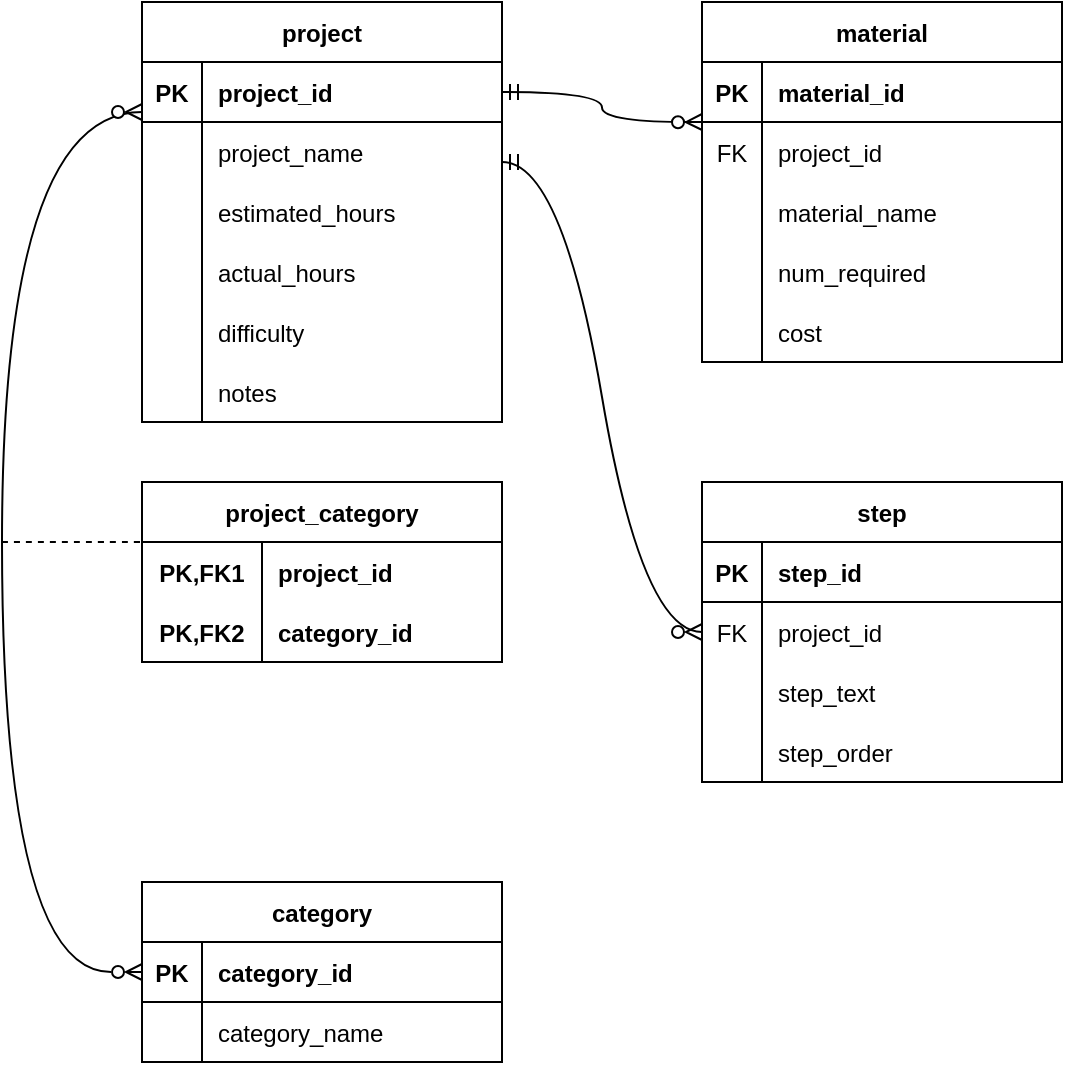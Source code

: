 <mxfile version="20.8.16" type="device"><diagram name="Page-1" id="vd5ZAED1ioh8ZIttAmGi"><mxGraphModel dx="1434" dy="836" grid="1" gridSize="10" guides="1" tooltips="1" connect="1" arrows="1" fold="1" page="1" pageScale="1" pageWidth="850" pageHeight="1100" math="0" shadow="0"><root><mxCell id="0"/><mxCell id="1" parent="0"/><mxCell id="eRxFpNQSaS_30w9DqXsC-2" value="project" style="shape=table;startSize=30;container=1;collapsible=1;childLayout=tableLayout;fixedRows=1;rowLines=0;fontStyle=1;align=center;resizeLast=1;" vertex="1" parent="1"><mxGeometry x="120" y="40" width="180" height="210" as="geometry"/></mxCell><mxCell id="eRxFpNQSaS_30w9DqXsC-3" value="" style="shape=tableRow;horizontal=0;startSize=0;swimlaneHead=0;swimlaneBody=0;fillColor=none;collapsible=0;dropTarget=0;points=[[0,0.5],[1,0.5]];portConstraint=eastwest;top=0;left=0;right=0;bottom=1;" vertex="1" parent="eRxFpNQSaS_30w9DqXsC-2"><mxGeometry y="30" width="180" height="30" as="geometry"/></mxCell><mxCell id="eRxFpNQSaS_30w9DqXsC-4" value="PK" style="shape=partialRectangle;connectable=0;fillColor=none;top=0;left=0;bottom=0;right=0;fontStyle=1;overflow=hidden;" vertex="1" parent="eRxFpNQSaS_30w9DqXsC-3"><mxGeometry width="30" height="30" as="geometry"><mxRectangle width="30" height="30" as="alternateBounds"/></mxGeometry></mxCell><mxCell id="eRxFpNQSaS_30w9DqXsC-5" value="project_id" style="shape=partialRectangle;connectable=0;fillColor=none;top=0;left=0;bottom=0;right=0;align=left;spacingLeft=6;fontStyle=1;overflow=hidden;" vertex="1" parent="eRxFpNQSaS_30w9DqXsC-3"><mxGeometry x="30" width="150" height="30" as="geometry"><mxRectangle width="150" height="30" as="alternateBounds"/></mxGeometry></mxCell><mxCell id="eRxFpNQSaS_30w9DqXsC-6" value="" style="shape=tableRow;horizontal=0;startSize=0;swimlaneHead=0;swimlaneBody=0;fillColor=none;collapsible=0;dropTarget=0;points=[[0,0.5],[1,0.5]];portConstraint=eastwest;top=0;left=0;right=0;bottom=0;" vertex="1" parent="eRxFpNQSaS_30w9DqXsC-2"><mxGeometry y="60" width="180" height="30" as="geometry"/></mxCell><mxCell id="eRxFpNQSaS_30w9DqXsC-7" value="" style="shape=partialRectangle;connectable=0;fillColor=none;top=0;left=0;bottom=0;right=0;editable=1;overflow=hidden;" vertex="1" parent="eRxFpNQSaS_30w9DqXsC-6"><mxGeometry width="30" height="30" as="geometry"><mxRectangle width="30" height="30" as="alternateBounds"/></mxGeometry></mxCell><mxCell id="eRxFpNQSaS_30w9DqXsC-8" value="project_name" style="shape=partialRectangle;connectable=0;fillColor=none;top=0;left=0;bottom=0;right=0;align=left;spacingLeft=6;overflow=hidden;" vertex="1" parent="eRxFpNQSaS_30w9DqXsC-6"><mxGeometry x="30" width="150" height="30" as="geometry"><mxRectangle width="150" height="30" as="alternateBounds"/></mxGeometry></mxCell><mxCell id="eRxFpNQSaS_30w9DqXsC-9" value="" style="shape=tableRow;horizontal=0;startSize=0;swimlaneHead=0;swimlaneBody=0;fillColor=none;collapsible=0;dropTarget=0;points=[[0,0.5],[1,0.5]];portConstraint=eastwest;top=0;left=0;right=0;bottom=0;" vertex="1" parent="eRxFpNQSaS_30w9DqXsC-2"><mxGeometry y="90" width="180" height="30" as="geometry"/></mxCell><mxCell id="eRxFpNQSaS_30w9DqXsC-10" value="" style="shape=partialRectangle;connectable=0;fillColor=none;top=0;left=0;bottom=0;right=0;editable=1;overflow=hidden;" vertex="1" parent="eRxFpNQSaS_30w9DqXsC-9"><mxGeometry width="30" height="30" as="geometry"><mxRectangle width="30" height="30" as="alternateBounds"/></mxGeometry></mxCell><mxCell id="eRxFpNQSaS_30w9DqXsC-11" value="estimated_hours" style="shape=partialRectangle;connectable=0;fillColor=none;top=0;left=0;bottom=0;right=0;align=left;spacingLeft=6;overflow=hidden;" vertex="1" parent="eRxFpNQSaS_30w9DqXsC-9"><mxGeometry x="30" width="150" height="30" as="geometry"><mxRectangle width="150" height="30" as="alternateBounds"/></mxGeometry></mxCell><mxCell id="eRxFpNQSaS_30w9DqXsC-12" value="" style="shape=tableRow;horizontal=0;startSize=0;swimlaneHead=0;swimlaneBody=0;fillColor=none;collapsible=0;dropTarget=0;points=[[0,0.5],[1,0.5]];portConstraint=eastwest;top=0;left=0;right=0;bottom=0;" vertex="1" parent="eRxFpNQSaS_30w9DqXsC-2"><mxGeometry y="120" width="180" height="30" as="geometry"/></mxCell><mxCell id="eRxFpNQSaS_30w9DqXsC-13" value="" style="shape=partialRectangle;connectable=0;fillColor=none;top=0;left=0;bottom=0;right=0;editable=1;overflow=hidden;" vertex="1" parent="eRxFpNQSaS_30w9DqXsC-12"><mxGeometry width="30" height="30" as="geometry"><mxRectangle width="30" height="30" as="alternateBounds"/></mxGeometry></mxCell><mxCell id="eRxFpNQSaS_30w9DqXsC-14" value="actual_hours" style="shape=partialRectangle;connectable=0;fillColor=none;top=0;left=0;bottom=0;right=0;align=left;spacingLeft=6;overflow=hidden;" vertex="1" parent="eRxFpNQSaS_30w9DqXsC-12"><mxGeometry x="30" width="150" height="30" as="geometry"><mxRectangle width="150" height="30" as="alternateBounds"/></mxGeometry></mxCell><mxCell id="eRxFpNQSaS_30w9DqXsC-70" style="shape=tableRow;horizontal=0;startSize=0;swimlaneHead=0;swimlaneBody=0;fillColor=none;collapsible=0;dropTarget=0;points=[[0,0.5],[1,0.5]];portConstraint=eastwest;top=0;left=0;right=0;bottom=0;" vertex="1" parent="eRxFpNQSaS_30w9DqXsC-2"><mxGeometry y="150" width="180" height="30" as="geometry"/></mxCell><mxCell id="eRxFpNQSaS_30w9DqXsC-71" style="shape=partialRectangle;connectable=0;fillColor=none;top=0;left=0;bottom=0;right=0;editable=1;overflow=hidden;" vertex="1" parent="eRxFpNQSaS_30w9DqXsC-70"><mxGeometry width="30" height="30" as="geometry"><mxRectangle width="30" height="30" as="alternateBounds"/></mxGeometry></mxCell><mxCell id="eRxFpNQSaS_30w9DqXsC-72" value="difficulty" style="shape=partialRectangle;connectable=0;fillColor=none;top=0;left=0;bottom=0;right=0;align=left;spacingLeft=6;overflow=hidden;" vertex="1" parent="eRxFpNQSaS_30w9DqXsC-70"><mxGeometry x="30" width="150" height="30" as="geometry"><mxRectangle width="150" height="30" as="alternateBounds"/></mxGeometry></mxCell><mxCell id="eRxFpNQSaS_30w9DqXsC-67" style="shape=tableRow;horizontal=0;startSize=0;swimlaneHead=0;swimlaneBody=0;fillColor=none;collapsible=0;dropTarget=0;points=[[0,0.5],[1,0.5]];portConstraint=eastwest;top=0;left=0;right=0;bottom=0;" vertex="1" parent="eRxFpNQSaS_30w9DqXsC-2"><mxGeometry y="180" width="180" height="30" as="geometry"/></mxCell><mxCell id="eRxFpNQSaS_30w9DqXsC-68" style="shape=partialRectangle;connectable=0;fillColor=none;top=0;left=0;bottom=0;right=0;editable=1;overflow=hidden;" vertex="1" parent="eRxFpNQSaS_30w9DqXsC-67"><mxGeometry width="30" height="30" as="geometry"><mxRectangle width="30" height="30" as="alternateBounds"/></mxGeometry></mxCell><mxCell id="eRxFpNQSaS_30w9DqXsC-69" value="notes" style="shape=partialRectangle;connectable=0;fillColor=none;top=0;left=0;bottom=0;right=0;align=left;spacingLeft=6;overflow=hidden;" vertex="1" parent="eRxFpNQSaS_30w9DqXsC-67"><mxGeometry x="30" width="150" height="30" as="geometry"><mxRectangle width="150" height="30" as="alternateBounds"/></mxGeometry></mxCell><mxCell id="eRxFpNQSaS_30w9DqXsC-15" value="material" style="shape=table;startSize=30;container=1;collapsible=1;childLayout=tableLayout;fixedRows=1;rowLines=0;fontStyle=1;align=center;resizeLast=1;" vertex="1" parent="1"><mxGeometry x="400" y="40" width="180" height="180" as="geometry"/></mxCell><mxCell id="eRxFpNQSaS_30w9DqXsC-16" value="" style="shape=tableRow;horizontal=0;startSize=0;swimlaneHead=0;swimlaneBody=0;fillColor=none;collapsible=0;dropTarget=0;points=[[0,0.5],[1,0.5]];portConstraint=eastwest;top=0;left=0;right=0;bottom=1;" vertex="1" parent="eRxFpNQSaS_30w9DqXsC-15"><mxGeometry y="30" width="180" height="30" as="geometry"/></mxCell><mxCell id="eRxFpNQSaS_30w9DqXsC-17" value="PK" style="shape=partialRectangle;connectable=0;fillColor=none;top=0;left=0;bottom=0;right=0;fontStyle=1;overflow=hidden;" vertex="1" parent="eRxFpNQSaS_30w9DqXsC-16"><mxGeometry width="30" height="30" as="geometry"><mxRectangle width="30" height="30" as="alternateBounds"/></mxGeometry></mxCell><mxCell id="eRxFpNQSaS_30w9DqXsC-18" value="material_id" style="shape=partialRectangle;connectable=0;fillColor=none;top=0;left=0;bottom=0;right=0;align=left;spacingLeft=6;fontStyle=1;overflow=hidden;" vertex="1" parent="eRxFpNQSaS_30w9DqXsC-16"><mxGeometry x="30" width="150" height="30" as="geometry"><mxRectangle width="150" height="30" as="alternateBounds"/></mxGeometry></mxCell><mxCell id="eRxFpNQSaS_30w9DqXsC-19" value="" style="shape=tableRow;horizontal=0;startSize=0;swimlaneHead=0;swimlaneBody=0;fillColor=none;collapsible=0;dropTarget=0;points=[[0,0.5],[1,0.5]];portConstraint=eastwest;top=0;left=0;right=0;bottom=0;" vertex="1" parent="eRxFpNQSaS_30w9DqXsC-15"><mxGeometry y="60" width="180" height="30" as="geometry"/></mxCell><mxCell id="eRxFpNQSaS_30w9DqXsC-20" value="FK" style="shape=partialRectangle;connectable=0;fillColor=none;top=0;left=0;bottom=0;right=0;editable=1;overflow=hidden;" vertex="1" parent="eRxFpNQSaS_30w9DqXsC-19"><mxGeometry width="30" height="30" as="geometry"><mxRectangle width="30" height="30" as="alternateBounds"/></mxGeometry></mxCell><mxCell id="eRxFpNQSaS_30w9DqXsC-21" value="project_id" style="shape=partialRectangle;connectable=0;fillColor=none;top=0;left=0;bottom=0;right=0;align=left;spacingLeft=6;overflow=hidden;" vertex="1" parent="eRxFpNQSaS_30w9DqXsC-19"><mxGeometry x="30" width="150" height="30" as="geometry"><mxRectangle width="150" height="30" as="alternateBounds"/></mxGeometry></mxCell><mxCell id="eRxFpNQSaS_30w9DqXsC-22" value="" style="shape=tableRow;horizontal=0;startSize=0;swimlaneHead=0;swimlaneBody=0;fillColor=none;collapsible=0;dropTarget=0;points=[[0,0.5],[1,0.5]];portConstraint=eastwest;top=0;left=0;right=0;bottom=0;" vertex="1" parent="eRxFpNQSaS_30w9DqXsC-15"><mxGeometry y="90" width="180" height="30" as="geometry"/></mxCell><mxCell id="eRxFpNQSaS_30w9DqXsC-23" value="" style="shape=partialRectangle;connectable=0;fillColor=none;top=0;left=0;bottom=0;right=0;editable=1;overflow=hidden;" vertex="1" parent="eRxFpNQSaS_30w9DqXsC-22"><mxGeometry width="30" height="30" as="geometry"><mxRectangle width="30" height="30" as="alternateBounds"/></mxGeometry></mxCell><mxCell id="eRxFpNQSaS_30w9DqXsC-24" value="material_name" style="shape=partialRectangle;connectable=0;fillColor=none;top=0;left=0;bottom=0;right=0;align=left;spacingLeft=6;overflow=hidden;" vertex="1" parent="eRxFpNQSaS_30w9DqXsC-22"><mxGeometry x="30" width="150" height="30" as="geometry"><mxRectangle width="150" height="30" as="alternateBounds"/></mxGeometry></mxCell><mxCell id="eRxFpNQSaS_30w9DqXsC-25" value="" style="shape=tableRow;horizontal=0;startSize=0;swimlaneHead=0;swimlaneBody=0;fillColor=none;collapsible=0;dropTarget=0;points=[[0,0.5],[1,0.5]];portConstraint=eastwest;top=0;left=0;right=0;bottom=0;" vertex="1" parent="eRxFpNQSaS_30w9DqXsC-15"><mxGeometry y="120" width="180" height="30" as="geometry"/></mxCell><mxCell id="eRxFpNQSaS_30w9DqXsC-26" value="" style="shape=partialRectangle;connectable=0;fillColor=none;top=0;left=0;bottom=0;right=0;editable=1;overflow=hidden;" vertex="1" parent="eRxFpNQSaS_30w9DqXsC-25"><mxGeometry width="30" height="30" as="geometry"><mxRectangle width="30" height="30" as="alternateBounds"/></mxGeometry></mxCell><mxCell id="eRxFpNQSaS_30w9DqXsC-27" value="num_required" style="shape=partialRectangle;connectable=0;fillColor=none;top=0;left=0;bottom=0;right=0;align=left;spacingLeft=6;overflow=hidden;" vertex="1" parent="eRxFpNQSaS_30w9DqXsC-25"><mxGeometry x="30" width="150" height="30" as="geometry"><mxRectangle width="150" height="30" as="alternateBounds"/></mxGeometry></mxCell><mxCell id="eRxFpNQSaS_30w9DqXsC-73" style="shape=tableRow;horizontal=0;startSize=0;swimlaneHead=0;swimlaneBody=0;fillColor=none;collapsible=0;dropTarget=0;points=[[0,0.5],[1,0.5]];portConstraint=eastwest;top=0;left=0;right=0;bottom=0;" vertex="1" parent="eRxFpNQSaS_30w9DqXsC-15"><mxGeometry y="150" width="180" height="30" as="geometry"/></mxCell><mxCell id="eRxFpNQSaS_30w9DqXsC-74" style="shape=partialRectangle;connectable=0;fillColor=none;top=0;left=0;bottom=0;right=0;editable=1;overflow=hidden;" vertex="1" parent="eRxFpNQSaS_30w9DqXsC-73"><mxGeometry width="30" height="30" as="geometry"><mxRectangle width="30" height="30" as="alternateBounds"/></mxGeometry></mxCell><mxCell id="eRxFpNQSaS_30w9DqXsC-75" value="cost" style="shape=partialRectangle;connectable=0;fillColor=none;top=0;left=0;bottom=0;right=0;align=left;spacingLeft=6;overflow=hidden;" vertex="1" parent="eRxFpNQSaS_30w9DqXsC-73"><mxGeometry x="30" width="150" height="30" as="geometry"><mxRectangle width="150" height="30" as="alternateBounds"/></mxGeometry></mxCell><mxCell id="eRxFpNQSaS_30w9DqXsC-28" value="step" style="shape=table;startSize=30;container=1;collapsible=1;childLayout=tableLayout;fixedRows=1;rowLines=0;fontStyle=1;align=center;resizeLast=1;" vertex="1" parent="1"><mxGeometry x="400" y="280" width="180" height="150" as="geometry"/></mxCell><mxCell id="eRxFpNQSaS_30w9DqXsC-29" value="" style="shape=tableRow;horizontal=0;startSize=0;swimlaneHead=0;swimlaneBody=0;fillColor=none;collapsible=0;dropTarget=0;points=[[0,0.5],[1,0.5]];portConstraint=eastwest;top=0;left=0;right=0;bottom=1;fontStyle=4" vertex="1" parent="eRxFpNQSaS_30w9DqXsC-28"><mxGeometry y="30" width="180" height="30" as="geometry"/></mxCell><mxCell id="eRxFpNQSaS_30w9DqXsC-30" value="PK" style="shape=partialRectangle;connectable=0;fillColor=none;top=0;left=0;bottom=0;right=0;fontStyle=1;overflow=hidden;" vertex="1" parent="eRxFpNQSaS_30w9DqXsC-29"><mxGeometry width="30" height="30" as="geometry"><mxRectangle width="30" height="30" as="alternateBounds"/></mxGeometry></mxCell><mxCell id="eRxFpNQSaS_30w9DqXsC-31" value="step_id" style="shape=partialRectangle;connectable=0;fillColor=none;top=0;left=0;bottom=0;right=0;align=left;spacingLeft=6;fontStyle=1;overflow=hidden;" vertex="1" parent="eRxFpNQSaS_30w9DqXsC-29"><mxGeometry x="30" width="150" height="30" as="geometry"><mxRectangle width="150" height="30" as="alternateBounds"/></mxGeometry></mxCell><mxCell id="eRxFpNQSaS_30w9DqXsC-32" value="" style="shape=tableRow;horizontal=0;startSize=0;swimlaneHead=0;swimlaneBody=0;fillColor=none;collapsible=0;dropTarget=0;points=[[0,0.5],[1,0.5]];portConstraint=eastwest;top=0;left=0;right=0;bottom=0;" vertex="1" parent="eRxFpNQSaS_30w9DqXsC-28"><mxGeometry y="60" width="180" height="30" as="geometry"/></mxCell><mxCell id="eRxFpNQSaS_30w9DqXsC-33" value="FK" style="shape=partialRectangle;connectable=0;fillColor=none;top=0;left=0;bottom=0;right=0;editable=1;overflow=hidden;" vertex="1" parent="eRxFpNQSaS_30w9DqXsC-32"><mxGeometry width="30" height="30" as="geometry"><mxRectangle width="30" height="30" as="alternateBounds"/></mxGeometry></mxCell><mxCell id="eRxFpNQSaS_30w9DqXsC-34" value="project_id" style="shape=partialRectangle;connectable=0;fillColor=none;top=0;left=0;bottom=0;right=0;align=left;spacingLeft=6;overflow=hidden;" vertex="1" parent="eRxFpNQSaS_30w9DqXsC-32"><mxGeometry x="30" width="150" height="30" as="geometry"><mxRectangle width="150" height="30" as="alternateBounds"/></mxGeometry></mxCell><mxCell id="eRxFpNQSaS_30w9DqXsC-35" value="" style="shape=tableRow;horizontal=0;startSize=0;swimlaneHead=0;swimlaneBody=0;fillColor=none;collapsible=0;dropTarget=0;points=[[0,0.5],[1,0.5]];portConstraint=eastwest;top=0;left=0;right=0;bottom=0;" vertex="1" parent="eRxFpNQSaS_30w9DqXsC-28"><mxGeometry y="90" width="180" height="30" as="geometry"/></mxCell><mxCell id="eRxFpNQSaS_30w9DqXsC-36" value="" style="shape=partialRectangle;connectable=0;fillColor=none;top=0;left=0;bottom=0;right=0;editable=1;overflow=hidden;" vertex="1" parent="eRxFpNQSaS_30w9DqXsC-35"><mxGeometry width="30" height="30" as="geometry"><mxRectangle width="30" height="30" as="alternateBounds"/></mxGeometry></mxCell><mxCell id="eRxFpNQSaS_30w9DqXsC-37" value="step_text" style="shape=partialRectangle;connectable=0;fillColor=none;top=0;left=0;bottom=0;right=0;align=left;spacingLeft=6;overflow=hidden;" vertex="1" parent="eRxFpNQSaS_30w9DqXsC-35"><mxGeometry x="30" width="150" height="30" as="geometry"><mxRectangle width="150" height="30" as="alternateBounds"/></mxGeometry></mxCell><mxCell id="eRxFpNQSaS_30w9DqXsC-38" value="" style="shape=tableRow;horizontal=0;startSize=0;swimlaneHead=0;swimlaneBody=0;fillColor=none;collapsible=0;dropTarget=0;points=[[0,0.5],[1,0.5]];portConstraint=eastwest;top=0;left=0;right=0;bottom=0;" vertex="1" parent="eRxFpNQSaS_30w9DqXsC-28"><mxGeometry y="120" width="180" height="30" as="geometry"/></mxCell><mxCell id="eRxFpNQSaS_30w9DqXsC-39" value="" style="shape=partialRectangle;connectable=0;fillColor=none;top=0;left=0;bottom=0;right=0;editable=1;overflow=hidden;" vertex="1" parent="eRxFpNQSaS_30w9DqXsC-38"><mxGeometry width="30" height="30" as="geometry"><mxRectangle width="30" height="30" as="alternateBounds"/></mxGeometry></mxCell><mxCell id="eRxFpNQSaS_30w9DqXsC-40" value="step_order" style="shape=partialRectangle;connectable=0;fillColor=none;top=0;left=0;bottom=0;right=0;align=left;spacingLeft=6;overflow=hidden;" vertex="1" parent="eRxFpNQSaS_30w9DqXsC-38"><mxGeometry x="30" width="150" height="30" as="geometry"><mxRectangle width="150" height="30" as="alternateBounds"/></mxGeometry></mxCell><mxCell id="eRxFpNQSaS_30w9DqXsC-41" value="category" style="shape=table;startSize=30;container=1;collapsible=1;childLayout=tableLayout;fixedRows=1;rowLines=0;fontStyle=1;align=center;resizeLast=1;" vertex="1" parent="1"><mxGeometry x="120" y="480" width="180" height="90" as="geometry"/></mxCell><mxCell id="eRxFpNQSaS_30w9DqXsC-42" value="" style="shape=tableRow;horizontal=0;startSize=0;swimlaneHead=0;swimlaneBody=0;fillColor=none;collapsible=0;dropTarget=0;points=[[0,0.5],[1,0.5]];portConstraint=eastwest;top=0;left=0;right=0;bottom=1;" vertex="1" parent="eRxFpNQSaS_30w9DqXsC-41"><mxGeometry y="30" width="180" height="30" as="geometry"/></mxCell><mxCell id="eRxFpNQSaS_30w9DqXsC-43" value="PK" style="shape=partialRectangle;connectable=0;fillColor=none;top=0;left=0;bottom=0;right=0;fontStyle=1;overflow=hidden;" vertex="1" parent="eRxFpNQSaS_30w9DqXsC-42"><mxGeometry width="30" height="30" as="geometry"><mxRectangle width="30" height="30" as="alternateBounds"/></mxGeometry></mxCell><mxCell id="eRxFpNQSaS_30w9DqXsC-44" value="category_id" style="shape=partialRectangle;connectable=0;fillColor=none;top=0;left=0;bottom=0;right=0;align=left;spacingLeft=6;fontStyle=1;overflow=hidden;" vertex="1" parent="eRxFpNQSaS_30w9DqXsC-42"><mxGeometry x="30" width="150" height="30" as="geometry"><mxRectangle width="150" height="30" as="alternateBounds"/></mxGeometry></mxCell><mxCell id="eRxFpNQSaS_30w9DqXsC-45" value="" style="shape=tableRow;horizontal=0;startSize=0;swimlaneHead=0;swimlaneBody=0;fillColor=none;collapsible=0;dropTarget=0;points=[[0,0.5],[1,0.5]];portConstraint=eastwest;top=0;left=0;right=0;bottom=0;" vertex="1" parent="eRxFpNQSaS_30w9DqXsC-41"><mxGeometry y="60" width="180" height="30" as="geometry"/></mxCell><mxCell id="eRxFpNQSaS_30w9DqXsC-46" value="" style="shape=partialRectangle;connectable=0;fillColor=none;top=0;left=0;bottom=0;right=0;editable=1;overflow=hidden;" vertex="1" parent="eRxFpNQSaS_30w9DqXsC-45"><mxGeometry width="30" height="30" as="geometry"><mxRectangle width="30" height="30" as="alternateBounds"/></mxGeometry></mxCell><mxCell id="eRxFpNQSaS_30w9DqXsC-47" value="category_name" style="shape=partialRectangle;connectable=0;fillColor=none;top=0;left=0;bottom=0;right=0;align=left;spacingLeft=6;overflow=hidden;" vertex="1" parent="eRxFpNQSaS_30w9DqXsC-45"><mxGeometry x="30" width="150" height="30" as="geometry"><mxRectangle width="150" height="30" as="alternateBounds"/></mxGeometry></mxCell><mxCell id="eRxFpNQSaS_30w9DqXsC-54" value="project_category" style="shape=table;startSize=30;container=1;collapsible=1;childLayout=tableLayout;fixedRows=1;rowLines=0;fontStyle=1;align=center;resizeLast=1;" vertex="1" parent="1"><mxGeometry x="120" y="280" width="180" height="90" as="geometry"/></mxCell><mxCell id="eRxFpNQSaS_30w9DqXsC-55" value="" style="shape=tableRow;horizontal=0;startSize=0;swimlaneHead=0;swimlaneBody=0;fillColor=none;collapsible=0;dropTarget=0;points=[[0,0.5],[1,0.5]];portConstraint=eastwest;top=0;left=0;right=0;bottom=0;" vertex="1" parent="eRxFpNQSaS_30w9DqXsC-54"><mxGeometry y="30" width="180" height="30" as="geometry"/></mxCell><mxCell id="eRxFpNQSaS_30w9DqXsC-56" value="PK,FK1" style="shape=partialRectangle;connectable=0;fillColor=none;top=0;left=0;bottom=0;right=0;fontStyle=1;overflow=hidden;" vertex="1" parent="eRxFpNQSaS_30w9DqXsC-55"><mxGeometry width="60" height="30" as="geometry"><mxRectangle width="60" height="30" as="alternateBounds"/></mxGeometry></mxCell><mxCell id="eRxFpNQSaS_30w9DqXsC-57" value="project_id" style="shape=partialRectangle;connectable=0;fillColor=none;top=0;left=0;bottom=0;right=0;align=left;spacingLeft=6;fontStyle=1;overflow=hidden;" vertex="1" parent="eRxFpNQSaS_30w9DqXsC-55"><mxGeometry x="60" width="120" height="30" as="geometry"><mxRectangle width="120" height="30" as="alternateBounds"/></mxGeometry></mxCell><mxCell id="eRxFpNQSaS_30w9DqXsC-58" value="" style="shape=tableRow;horizontal=0;startSize=0;swimlaneHead=0;swimlaneBody=0;fillColor=none;collapsible=0;dropTarget=0;points=[[0,0.5],[1,0.5]];portConstraint=eastwest;top=0;left=0;right=0;bottom=1;" vertex="1" parent="eRxFpNQSaS_30w9DqXsC-54"><mxGeometry y="60" width="180" height="30" as="geometry"/></mxCell><mxCell id="eRxFpNQSaS_30w9DqXsC-59" value="PK,FK2" style="shape=partialRectangle;connectable=0;fillColor=none;top=0;left=0;bottom=0;right=0;fontStyle=1;overflow=hidden;" vertex="1" parent="eRxFpNQSaS_30w9DqXsC-58"><mxGeometry width="60" height="30" as="geometry"><mxRectangle width="60" height="30" as="alternateBounds"/></mxGeometry></mxCell><mxCell id="eRxFpNQSaS_30w9DqXsC-60" value="category_id" style="shape=partialRectangle;connectable=0;fillColor=none;top=0;left=0;bottom=0;right=0;align=left;spacingLeft=6;fontStyle=1;overflow=hidden;" vertex="1" parent="eRxFpNQSaS_30w9DqXsC-58"><mxGeometry x="60" width="120" height="30" as="geometry"><mxRectangle width="120" height="30" as="alternateBounds"/></mxGeometry></mxCell><mxCell id="eRxFpNQSaS_30w9DqXsC-76" value="" style="fontSize=12;html=1;endArrow=ERzeroToMany;endFill=1;rounded=0;exitX=0;exitY=0.5;exitDx=0;exitDy=0;edgeStyle=orthogonalEdgeStyle;curved=1;startArrow=ERzeroToMany;startFill=0;" edge="1" parent="1" source="eRxFpNQSaS_30w9DqXsC-42"><mxGeometry width="100" height="100" relative="1" as="geometry"><mxPoint x="60" y="520" as="sourcePoint"/><mxPoint x="120" y="95" as="targetPoint"/><Array as="points"><mxPoint x="50" y="525"/><mxPoint x="50" y="95"/></Array></mxGeometry></mxCell><mxCell id="eRxFpNQSaS_30w9DqXsC-77" value="" style="endArrow=none;html=1;rounded=0;curved=1;dashed=1;" edge="1" parent="1"><mxGeometry relative="1" as="geometry"><mxPoint x="50" y="310" as="sourcePoint"/><mxPoint x="140" y="310" as="targetPoint"/></mxGeometry></mxCell><mxCell id="eRxFpNQSaS_30w9DqXsC-82" value="" style="edgeStyle=entityRelationEdgeStyle;fontSize=12;html=1;endArrow=ERzeroToMany;endFill=1;rounded=0;curved=1;entryX=0;entryY=0.5;entryDx=0;entryDy=0;startArrow=ERmandOne;startFill=0;" edge="1" parent="1" target="eRxFpNQSaS_30w9DqXsC-32"><mxGeometry width="100" height="100" relative="1" as="geometry"><mxPoint x="300" y="120" as="sourcePoint"/><mxPoint x="400" y="20" as="targetPoint"/></mxGeometry></mxCell><mxCell id="eRxFpNQSaS_30w9DqXsC-83" value="" style="fontSize=12;html=1;endArrow=ERzeroToMany;endFill=1;rounded=0;exitX=1;exitY=0.5;exitDx=0;exitDy=0;edgeStyle=orthogonalEdgeStyle;curved=1;startArrow=ERmandOne;startFill=0;" edge="1" parent="1" source="eRxFpNQSaS_30w9DqXsC-3"><mxGeometry width="100" height="100" relative="1" as="geometry"><mxPoint x="300" y="200" as="sourcePoint"/><mxPoint x="400" y="100" as="targetPoint"/></mxGeometry></mxCell></root></mxGraphModel></diagram></mxfile>